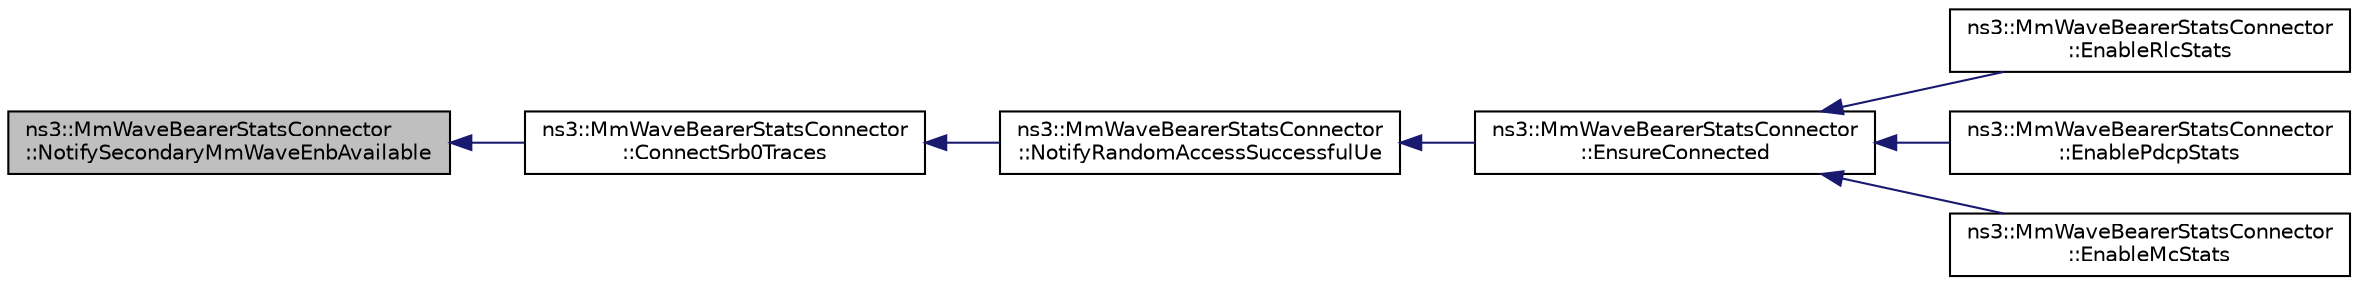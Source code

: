 digraph "ns3::MmWaveBearerStatsConnector::NotifySecondaryMmWaveEnbAvailable"
{
  edge [fontname="Helvetica",fontsize="10",labelfontname="Helvetica",labelfontsize="10"];
  node [fontname="Helvetica",fontsize="10",shape=record];
  rankdir="LR";
  Node1 [label="ns3::MmWaveBearerStatsConnector\l::NotifySecondaryMmWaveEnbAvailable",height=0.2,width=0.4,color="black", fillcolor="grey75", style="filled", fontcolor="black"];
  Node1 -> Node2 [dir="back",color="midnightblue",fontsize="10",style="solid"];
  Node2 [label="ns3::MmWaveBearerStatsConnector\l::ConnectSrb0Traces",height=0.2,width=0.4,color="black", fillcolor="white", style="filled",URL="$d7/d9f/classns3_1_1MmWaveBearerStatsConnector.html#a67ba4f3742257431e011553f70426f29"];
  Node2 -> Node3 [dir="back",color="midnightblue",fontsize="10",style="solid"];
  Node3 [label="ns3::MmWaveBearerStatsConnector\l::NotifyRandomAccessSuccessfulUe",height=0.2,width=0.4,color="black", fillcolor="white", style="filled",URL="$d7/d9f/classns3_1_1MmWaveBearerStatsConnector.html#af8b77855f80cb2735024e101e705d67f"];
  Node3 -> Node4 [dir="back",color="midnightblue",fontsize="10",style="solid"];
  Node4 [label="ns3::MmWaveBearerStatsConnector\l::EnsureConnected",height=0.2,width=0.4,color="black", fillcolor="white", style="filled",URL="$d7/d9f/classns3_1_1MmWaveBearerStatsConnector.html#ad020f15189eea1cb6a84555c452d21fd"];
  Node4 -> Node5 [dir="back",color="midnightblue",fontsize="10",style="solid"];
  Node5 [label="ns3::MmWaveBearerStatsConnector\l::EnableRlcStats",height=0.2,width=0.4,color="black", fillcolor="white", style="filled",URL="$d7/d9f/classns3_1_1MmWaveBearerStatsConnector.html#a2f5728fc0218f779fe5802e931fb97f3"];
  Node4 -> Node6 [dir="back",color="midnightblue",fontsize="10",style="solid"];
  Node6 [label="ns3::MmWaveBearerStatsConnector\l::EnablePdcpStats",height=0.2,width=0.4,color="black", fillcolor="white", style="filled",URL="$d7/d9f/classns3_1_1MmWaveBearerStatsConnector.html#a3ec51213db090a61e74609a2bc2653f1"];
  Node4 -> Node7 [dir="back",color="midnightblue",fontsize="10",style="solid"];
  Node7 [label="ns3::MmWaveBearerStatsConnector\l::EnableMcStats",height=0.2,width=0.4,color="black", fillcolor="white", style="filled",URL="$d7/d9f/classns3_1_1MmWaveBearerStatsConnector.html#a2b556a8fbded9ce4a117a5757c124b18"];
}
